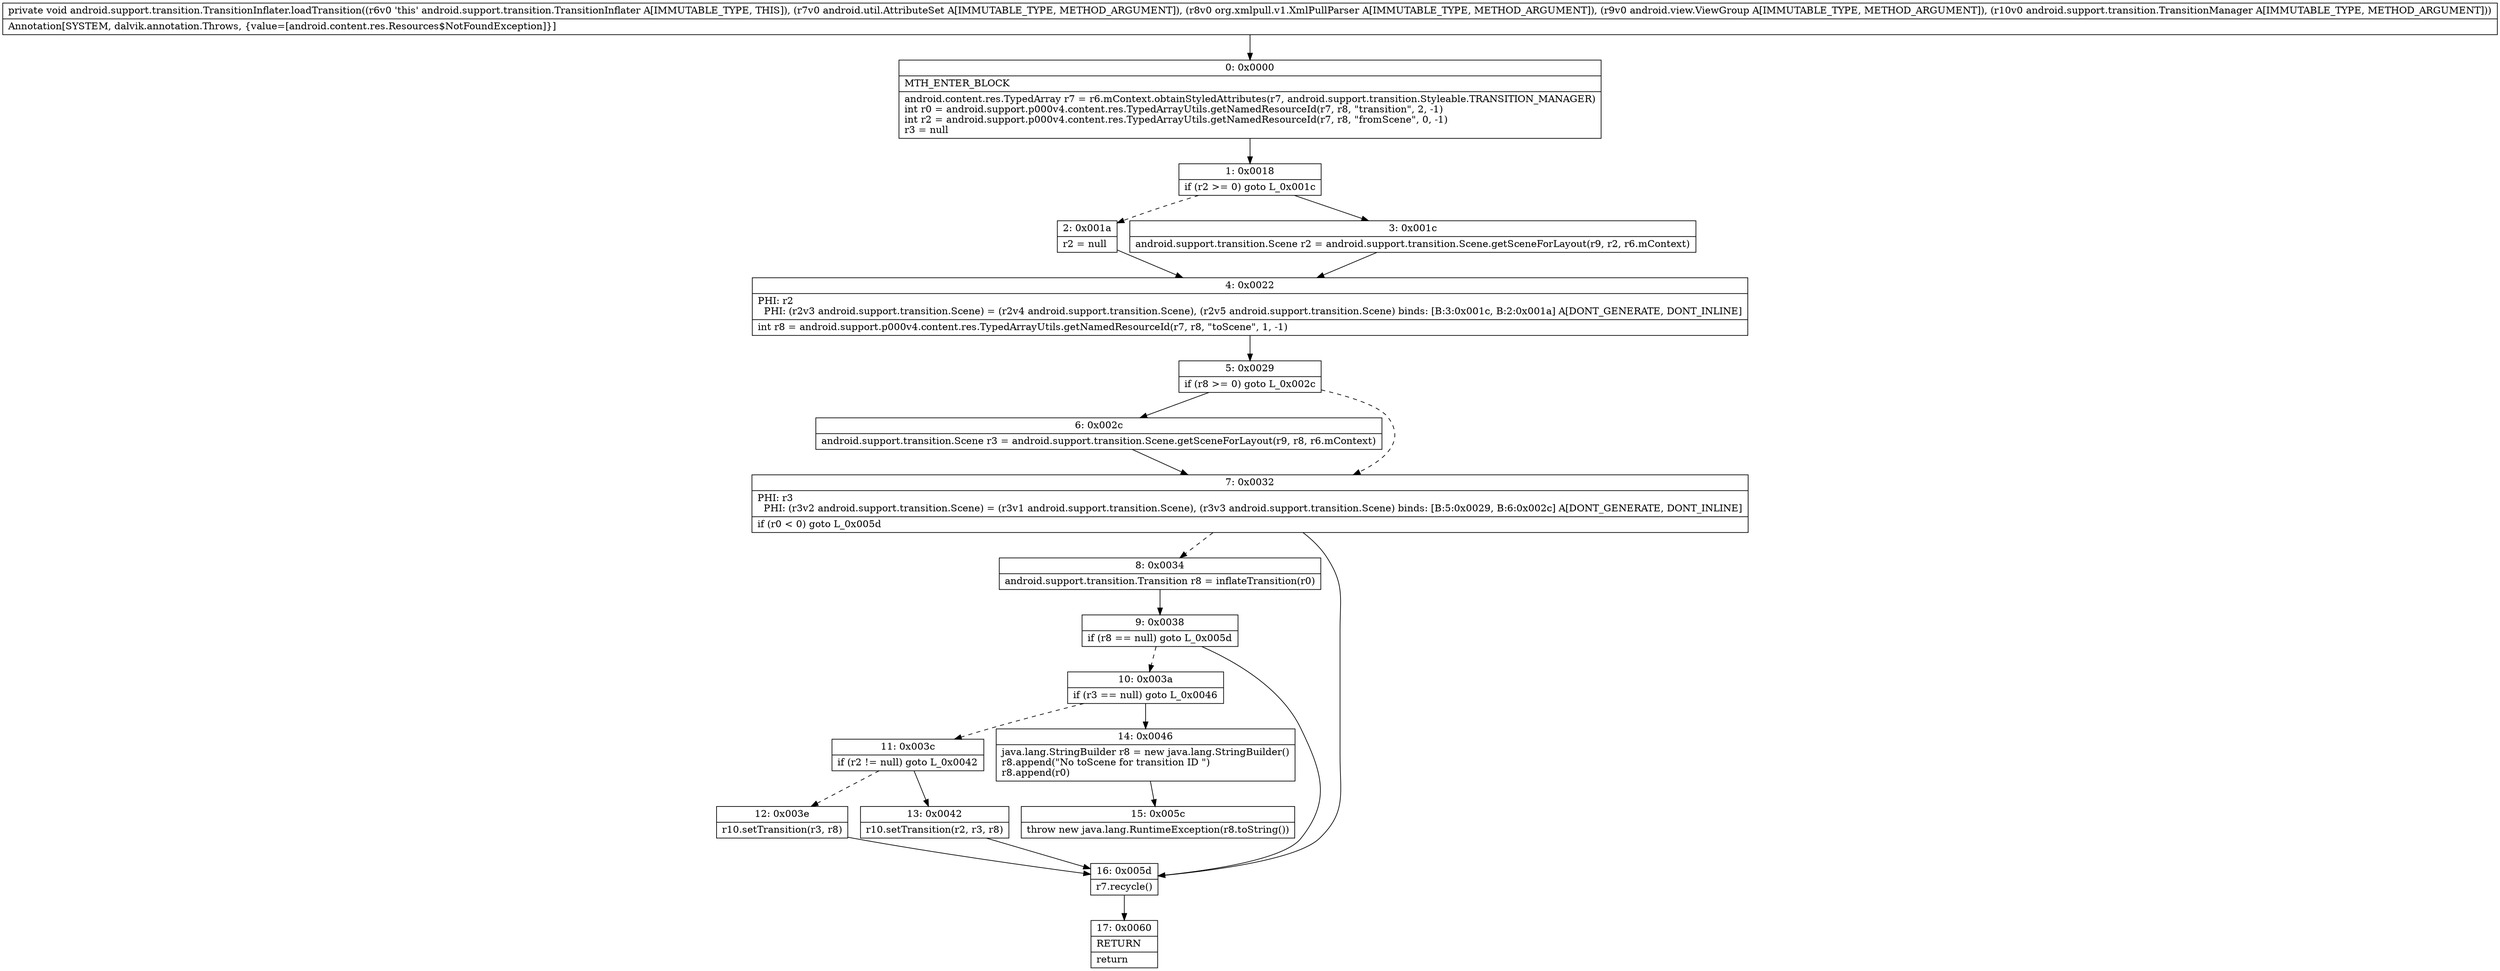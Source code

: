 digraph "CFG forandroid.support.transition.TransitionInflater.loadTransition(Landroid\/util\/AttributeSet;Lorg\/xmlpull\/v1\/XmlPullParser;Landroid\/view\/ViewGroup;Landroid\/support\/transition\/TransitionManager;)V" {
Node_0 [shape=record,label="{0\:\ 0x0000|MTH_ENTER_BLOCK\l|android.content.res.TypedArray r7 = r6.mContext.obtainStyledAttributes(r7, android.support.transition.Styleable.TRANSITION_MANAGER)\lint r0 = android.support.p000v4.content.res.TypedArrayUtils.getNamedResourceId(r7, r8, \"transition\", 2, \-1)\lint r2 = android.support.p000v4.content.res.TypedArrayUtils.getNamedResourceId(r7, r8, \"fromScene\", 0, \-1)\lr3 = null\l}"];
Node_1 [shape=record,label="{1\:\ 0x0018|if (r2 \>= 0) goto L_0x001c\l}"];
Node_2 [shape=record,label="{2\:\ 0x001a|r2 = null\l}"];
Node_3 [shape=record,label="{3\:\ 0x001c|android.support.transition.Scene r2 = android.support.transition.Scene.getSceneForLayout(r9, r2, r6.mContext)\l}"];
Node_4 [shape=record,label="{4\:\ 0x0022|PHI: r2 \l  PHI: (r2v3 android.support.transition.Scene) = (r2v4 android.support.transition.Scene), (r2v5 android.support.transition.Scene) binds: [B:3:0x001c, B:2:0x001a] A[DONT_GENERATE, DONT_INLINE]\l|int r8 = android.support.p000v4.content.res.TypedArrayUtils.getNamedResourceId(r7, r8, \"toScene\", 1, \-1)\l}"];
Node_5 [shape=record,label="{5\:\ 0x0029|if (r8 \>= 0) goto L_0x002c\l}"];
Node_6 [shape=record,label="{6\:\ 0x002c|android.support.transition.Scene r3 = android.support.transition.Scene.getSceneForLayout(r9, r8, r6.mContext)\l}"];
Node_7 [shape=record,label="{7\:\ 0x0032|PHI: r3 \l  PHI: (r3v2 android.support.transition.Scene) = (r3v1 android.support.transition.Scene), (r3v3 android.support.transition.Scene) binds: [B:5:0x0029, B:6:0x002c] A[DONT_GENERATE, DONT_INLINE]\l|if (r0 \< 0) goto L_0x005d\l}"];
Node_8 [shape=record,label="{8\:\ 0x0034|android.support.transition.Transition r8 = inflateTransition(r0)\l}"];
Node_9 [shape=record,label="{9\:\ 0x0038|if (r8 == null) goto L_0x005d\l}"];
Node_10 [shape=record,label="{10\:\ 0x003a|if (r3 == null) goto L_0x0046\l}"];
Node_11 [shape=record,label="{11\:\ 0x003c|if (r2 != null) goto L_0x0042\l}"];
Node_12 [shape=record,label="{12\:\ 0x003e|r10.setTransition(r3, r8)\l}"];
Node_13 [shape=record,label="{13\:\ 0x0042|r10.setTransition(r2, r3, r8)\l}"];
Node_14 [shape=record,label="{14\:\ 0x0046|java.lang.StringBuilder r8 = new java.lang.StringBuilder()\lr8.append(\"No toScene for transition ID \")\lr8.append(r0)\l}"];
Node_15 [shape=record,label="{15\:\ 0x005c|throw new java.lang.RuntimeException(r8.toString())\l}"];
Node_16 [shape=record,label="{16\:\ 0x005d|r7.recycle()\l}"];
Node_17 [shape=record,label="{17\:\ 0x0060|RETURN\l|return\l}"];
MethodNode[shape=record,label="{private void android.support.transition.TransitionInflater.loadTransition((r6v0 'this' android.support.transition.TransitionInflater A[IMMUTABLE_TYPE, THIS]), (r7v0 android.util.AttributeSet A[IMMUTABLE_TYPE, METHOD_ARGUMENT]), (r8v0 org.xmlpull.v1.XmlPullParser A[IMMUTABLE_TYPE, METHOD_ARGUMENT]), (r9v0 android.view.ViewGroup A[IMMUTABLE_TYPE, METHOD_ARGUMENT]), (r10v0 android.support.transition.TransitionManager A[IMMUTABLE_TYPE, METHOD_ARGUMENT]))  | Annotation[SYSTEM, dalvik.annotation.Throws, \{value=[android.content.res.Resources$NotFoundException]\}]\l}"];
MethodNode -> Node_0;
Node_0 -> Node_1;
Node_1 -> Node_2[style=dashed];
Node_1 -> Node_3;
Node_2 -> Node_4;
Node_3 -> Node_4;
Node_4 -> Node_5;
Node_5 -> Node_6;
Node_5 -> Node_7[style=dashed];
Node_6 -> Node_7;
Node_7 -> Node_8[style=dashed];
Node_7 -> Node_16;
Node_8 -> Node_9;
Node_9 -> Node_10[style=dashed];
Node_9 -> Node_16;
Node_10 -> Node_11[style=dashed];
Node_10 -> Node_14;
Node_11 -> Node_12[style=dashed];
Node_11 -> Node_13;
Node_12 -> Node_16;
Node_13 -> Node_16;
Node_14 -> Node_15;
Node_16 -> Node_17;
}

